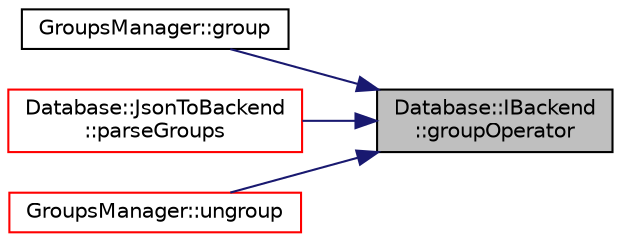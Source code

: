 digraph "Database::IBackend::groupOperator"
{
 // LATEX_PDF_SIZE
  edge [fontname="Helvetica",fontsize="10",labelfontname="Helvetica",labelfontsize="10"];
  node [fontname="Helvetica",fontsize="10",shape=record];
  rankdir="RL";
  Node1 [label="Database::IBackend\l::groupOperator",height=0.2,width=0.4,color="black", fillcolor="grey75", style="filled", fontcolor="black",tooltip="get group operator"];
  Node1 -> Node2 [dir="back",color="midnightblue",fontsize="10",style="solid",fontname="Helvetica"];
  Node2 [label="GroupsManager::group",height=0.2,width=0.4,color="black", fillcolor="white", style="filled",URL="$namespace_groups_manager.html#a36d06be40255e8a0134e20f37a9da47b",tooltip=" "];
  Node1 -> Node3 [dir="back",color="midnightblue",fontsize="10",style="solid",fontname="Helvetica"];
  Node3 [label="Database::JsonToBackend\l::parseGroups",height=0.2,width=0.4,color="red", fillcolor="white", style="filled",URL="$class_database_1_1_json_to_backend.html#a75985a468b427340d7ee01267c32fe86",tooltip=" "];
  Node1 -> Node5 [dir="back",color="midnightblue",fontsize="10",style="solid",fontname="Helvetica"];
  Node5 [label="GroupsManager::ungroup",height=0.2,width=0.4,color="red", fillcolor="white", style="filled",URL="$namespace_groups_manager.html#ab262024260dcb1a060e7756e1e315e1c",tooltip=" "];
}
